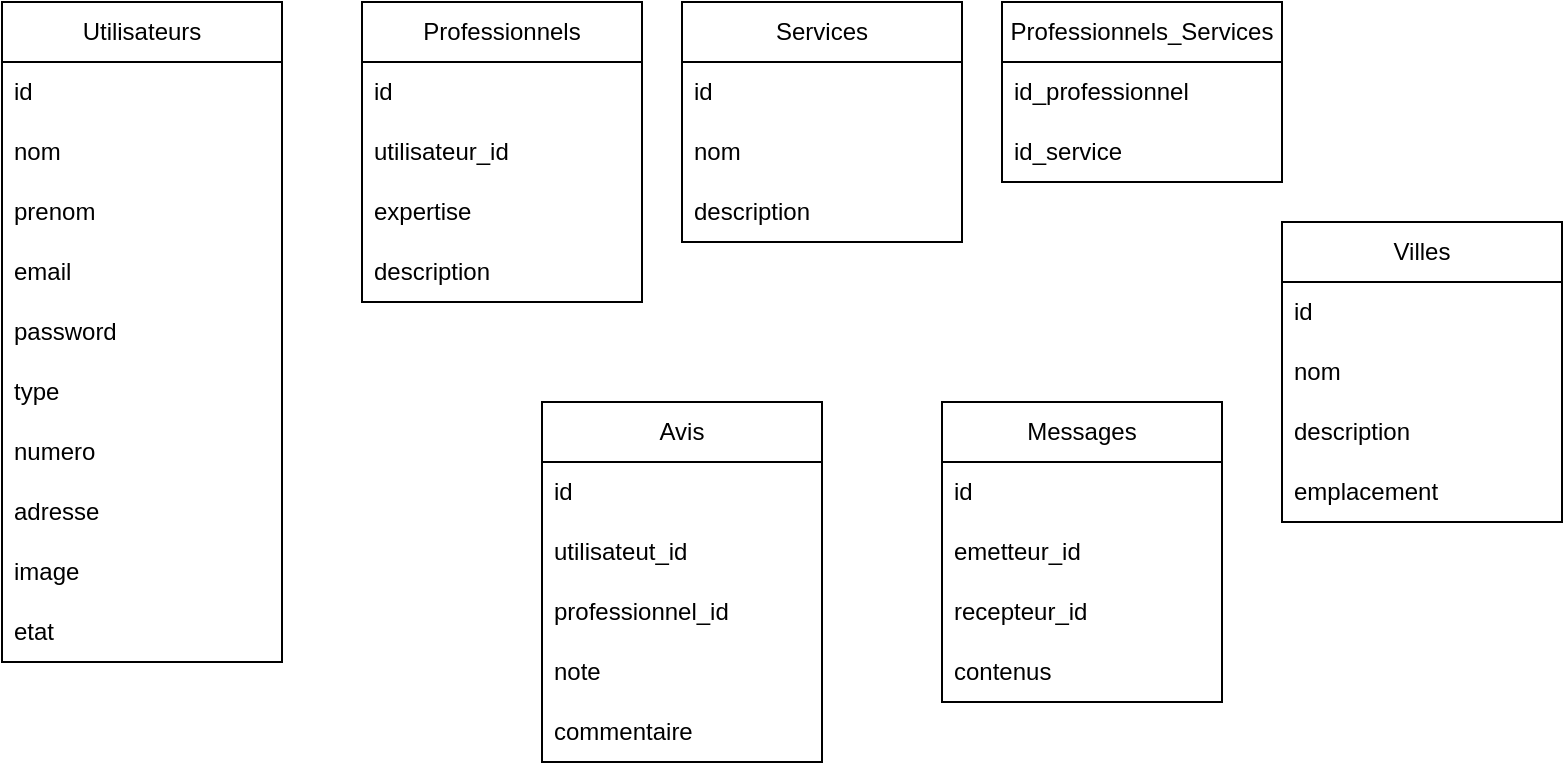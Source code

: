 <mxfile version="24.8.4">
  <diagram id="C5RBs43oDa-KdzZeNtuy" name="Page-1">
    <mxGraphModel dx="880" dy="513" grid="1" gridSize="10" guides="1" tooltips="1" connect="1" arrows="1" fold="1" page="1" pageScale="1" pageWidth="827" pageHeight="1169" math="0" shadow="0">
      <root>
        <mxCell id="WIyWlLk6GJQsqaUBKTNV-0" />
        <mxCell id="WIyWlLk6GJQsqaUBKTNV-1" parent="WIyWlLk6GJQsqaUBKTNV-0" />
        <mxCell id="jJBPsTaTsa50wlAw00ql-0" value="Utilisateurs" style="swimlane;fontStyle=0;childLayout=stackLayout;horizontal=1;startSize=30;horizontalStack=0;resizeParent=1;resizeParentMax=0;resizeLast=0;collapsible=1;marginBottom=0;whiteSpace=wrap;html=1;" vertex="1" parent="WIyWlLk6GJQsqaUBKTNV-1">
          <mxGeometry x="30" y="80" width="140" height="330" as="geometry" />
        </mxCell>
        <mxCell id="jJBPsTaTsa50wlAw00ql-1" value="id" style="text;strokeColor=none;fillColor=none;align=left;verticalAlign=middle;spacingLeft=4;spacingRight=4;overflow=hidden;points=[[0,0.5],[1,0.5]];portConstraint=eastwest;rotatable=0;whiteSpace=wrap;html=1;" vertex="1" parent="jJBPsTaTsa50wlAw00ql-0">
          <mxGeometry y="30" width="140" height="30" as="geometry" />
        </mxCell>
        <mxCell id="jJBPsTaTsa50wlAw00ql-2" value="nom" style="text;strokeColor=none;fillColor=none;align=left;verticalAlign=middle;spacingLeft=4;spacingRight=4;overflow=hidden;points=[[0,0.5],[1,0.5]];portConstraint=eastwest;rotatable=0;whiteSpace=wrap;html=1;" vertex="1" parent="jJBPsTaTsa50wlAw00ql-0">
          <mxGeometry y="60" width="140" height="30" as="geometry" />
        </mxCell>
        <mxCell id="jJBPsTaTsa50wlAw00ql-3" value="prenom" style="text;strokeColor=none;fillColor=none;align=left;verticalAlign=middle;spacingLeft=4;spacingRight=4;overflow=hidden;points=[[0,0.5],[1,0.5]];portConstraint=eastwest;rotatable=0;whiteSpace=wrap;html=1;" vertex="1" parent="jJBPsTaTsa50wlAw00ql-0">
          <mxGeometry y="90" width="140" height="30" as="geometry" />
        </mxCell>
        <mxCell id="jJBPsTaTsa50wlAw00ql-4" value="email" style="text;strokeColor=none;fillColor=none;align=left;verticalAlign=middle;spacingLeft=4;spacingRight=4;overflow=hidden;points=[[0,0.5],[1,0.5]];portConstraint=eastwest;rotatable=0;whiteSpace=wrap;html=1;" vertex="1" parent="jJBPsTaTsa50wlAw00ql-0">
          <mxGeometry y="120" width="140" height="30" as="geometry" />
        </mxCell>
        <mxCell id="jJBPsTaTsa50wlAw00ql-5" value="password" style="text;strokeColor=none;fillColor=none;align=left;verticalAlign=middle;spacingLeft=4;spacingRight=4;overflow=hidden;points=[[0,0.5],[1,0.5]];portConstraint=eastwest;rotatable=0;whiteSpace=wrap;html=1;" vertex="1" parent="jJBPsTaTsa50wlAw00ql-0">
          <mxGeometry y="150" width="140" height="30" as="geometry" />
        </mxCell>
        <mxCell id="jJBPsTaTsa50wlAw00ql-6" value="type" style="text;strokeColor=none;fillColor=none;align=left;verticalAlign=middle;spacingLeft=4;spacingRight=4;overflow=hidden;points=[[0,0.5],[1,0.5]];portConstraint=eastwest;rotatable=0;whiteSpace=wrap;html=1;" vertex="1" parent="jJBPsTaTsa50wlAw00ql-0">
          <mxGeometry y="180" width="140" height="30" as="geometry" />
        </mxCell>
        <mxCell id="jJBPsTaTsa50wlAw00ql-7" value="numero" style="text;strokeColor=none;fillColor=none;align=left;verticalAlign=middle;spacingLeft=4;spacingRight=4;overflow=hidden;points=[[0,0.5],[1,0.5]];portConstraint=eastwest;rotatable=0;whiteSpace=wrap;html=1;" vertex="1" parent="jJBPsTaTsa50wlAw00ql-0">
          <mxGeometry y="210" width="140" height="30" as="geometry" />
        </mxCell>
        <mxCell id="jJBPsTaTsa50wlAw00ql-8" value="adresse" style="text;strokeColor=none;fillColor=none;align=left;verticalAlign=middle;spacingLeft=4;spacingRight=4;overflow=hidden;points=[[0,0.5],[1,0.5]];portConstraint=eastwest;rotatable=0;whiteSpace=wrap;html=1;" vertex="1" parent="jJBPsTaTsa50wlAw00ql-0">
          <mxGeometry y="240" width="140" height="30" as="geometry" />
        </mxCell>
        <mxCell id="jJBPsTaTsa50wlAw00ql-9" value="image" style="text;strokeColor=none;fillColor=none;align=left;verticalAlign=middle;spacingLeft=4;spacingRight=4;overflow=hidden;points=[[0,0.5],[1,0.5]];portConstraint=eastwest;rotatable=0;whiteSpace=wrap;html=1;" vertex="1" parent="jJBPsTaTsa50wlAw00ql-0">
          <mxGeometry y="270" width="140" height="30" as="geometry" />
        </mxCell>
        <mxCell id="jJBPsTaTsa50wlAw00ql-10" value="etat" style="text;strokeColor=none;fillColor=none;align=left;verticalAlign=middle;spacingLeft=4;spacingRight=4;overflow=hidden;points=[[0,0.5],[1,0.5]];portConstraint=eastwest;rotatable=0;whiteSpace=wrap;html=1;" vertex="1" parent="jJBPsTaTsa50wlAw00ql-0">
          <mxGeometry y="300" width="140" height="30" as="geometry" />
        </mxCell>
        <mxCell id="jJBPsTaTsa50wlAw00ql-11" value="Professionnels" style="swimlane;fontStyle=0;childLayout=stackLayout;horizontal=1;startSize=30;horizontalStack=0;resizeParent=1;resizeParentMax=0;resizeLast=0;collapsible=1;marginBottom=0;whiteSpace=wrap;html=1;" vertex="1" parent="WIyWlLk6GJQsqaUBKTNV-1">
          <mxGeometry x="210" y="80" width="140" height="150" as="geometry" />
        </mxCell>
        <mxCell id="jJBPsTaTsa50wlAw00ql-12" value="id" style="text;strokeColor=none;fillColor=none;align=left;verticalAlign=middle;spacingLeft=4;spacingRight=4;overflow=hidden;points=[[0,0.5],[1,0.5]];portConstraint=eastwest;rotatable=0;whiteSpace=wrap;html=1;" vertex="1" parent="jJBPsTaTsa50wlAw00ql-11">
          <mxGeometry y="30" width="140" height="30" as="geometry" />
        </mxCell>
        <mxCell id="jJBPsTaTsa50wlAw00ql-13" value="utilisateur_id" style="text;strokeColor=none;fillColor=none;align=left;verticalAlign=middle;spacingLeft=4;spacingRight=4;overflow=hidden;points=[[0,0.5],[1,0.5]];portConstraint=eastwest;rotatable=0;whiteSpace=wrap;html=1;" vertex="1" parent="jJBPsTaTsa50wlAw00ql-11">
          <mxGeometry y="60" width="140" height="30" as="geometry" />
        </mxCell>
        <mxCell id="jJBPsTaTsa50wlAw00ql-14" value="expertise" style="text;strokeColor=none;fillColor=none;align=left;verticalAlign=middle;spacingLeft=4;spacingRight=4;overflow=hidden;points=[[0,0.5],[1,0.5]];portConstraint=eastwest;rotatable=0;whiteSpace=wrap;html=1;" vertex="1" parent="jJBPsTaTsa50wlAw00ql-11">
          <mxGeometry y="90" width="140" height="30" as="geometry" />
        </mxCell>
        <mxCell id="jJBPsTaTsa50wlAw00ql-15" value="description" style="text;strokeColor=none;fillColor=none;align=left;verticalAlign=middle;spacingLeft=4;spacingRight=4;overflow=hidden;points=[[0,0.5],[1,0.5]];portConstraint=eastwest;rotatable=0;whiteSpace=wrap;html=1;" vertex="1" parent="jJBPsTaTsa50wlAw00ql-11">
          <mxGeometry y="120" width="140" height="30" as="geometry" />
        </mxCell>
        <mxCell id="jJBPsTaTsa50wlAw00ql-18" value="Services" style="swimlane;fontStyle=0;childLayout=stackLayout;horizontal=1;startSize=30;horizontalStack=0;resizeParent=1;resizeParentMax=0;resizeLast=0;collapsible=1;marginBottom=0;whiteSpace=wrap;html=1;" vertex="1" parent="WIyWlLk6GJQsqaUBKTNV-1">
          <mxGeometry x="370" y="80" width="140" height="120" as="geometry" />
        </mxCell>
        <mxCell id="jJBPsTaTsa50wlAw00ql-19" value="id" style="text;strokeColor=none;fillColor=none;align=left;verticalAlign=middle;spacingLeft=4;spacingRight=4;overflow=hidden;points=[[0,0.5],[1,0.5]];portConstraint=eastwest;rotatable=0;whiteSpace=wrap;html=1;" vertex="1" parent="jJBPsTaTsa50wlAw00ql-18">
          <mxGeometry y="30" width="140" height="30" as="geometry" />
        </mxCell>
        <mxCell id="jJBPsTaTsa50wlAw00ql-20" value="nom" style="text;strokeColor=none;fillColor=none;align=left;verticalAlign=middle;spacingLeft=4;spacingRight=4;overflow=hidden;points=[[0,0.5],[1,0.5]];portConstraint=eastwest;rotatable=0;whiteSpace=wrap;html=1;" vertex="1" parent="jJBPsTaTsa50wlAw00ql-18">
          <mxGeometry y="60" width="140" height="30" as="geometry" />
        </mxCell>
        <mxCell id="jJBPsTaTsa50wlAw00ql-21" value="description" style="text;strokeColor=none;fillColor=none;align=left;verticalAlign=middle;spacingLeft=4;spacingRight=4;overflow=hidden;points=[[0,0.5],[1,0.5]];portConstraint=eastwest;rotatable=0;whiteSpace=wrap;html=1;" vertex="1" parent="jJBPsTaTsa50wlAw00ql-18">
          <mxGeometry y="90" width="140" height="30" as="geometry" />
        </mxCell>
        <mxCell id="jJBPsTaTsa50wlAw00ql-22" value="Professionnels_Services" style="swimlane;fontStyle=0;childLayout=stackLayout;horizontal=1;startSize=30;horizontalStack=0;resizeParent=1;resizeParentMax=0;resizeLast=0;collapsible=1;marginBottom=0;whiteSpace=wrap;html=1;" vertex="1" parent="WIyWlLk6GJQsqaUBKTNV-1">
          <mxGeometry x="530" y="80" width="140" height="90" as="geometry" />
        </mxCell>
        <mxCell id="jJBPsTaTsa50wlAw00ql-23" value="id_professionnel" style="text;strokeColor=none;fillColor=none;align=left;verticalAlign=middle;spacingLeft=4;spacingRight=4;overflow=hidden;points=[[0,0.5],[1,0.5]];portConstraint=eastwest;rotatable=0;whiteSpace=wrap;html=1;" vertex="1" parent="jJBPsTaTsa50wlAw00ql-22">
          <mxGeometry y="30" width="140" height="30" as="geometry" />
        </mxCell>
        <mxCell id="jJBPsTaTsa50wlAw00ql-24" value="id_service" style="text;strokeColor=none;fillColor=none;align=left;verticalAlign=middle;spacingLeft=4;spacingRight=4;overflow=hidden;points=[[0,0.5],[1,0.5]];portConstraint=eastwest;rotatable=0;whiteSpace=wrap;html=1;" vertex="1" parent="jJBPsTaTsa50wlAw00ql-22">
          <mxGeometry y="60" width="140" height="30" as="geometry" />
        </mxCell>
        <mxCell id="jJBPsTaTsa50wlAw00ql-26" value="Avis" style="swimlane;fontStyle=0;childLayout=stackLayout;horizontal=1;startSize=30;horizontalStack=0;resizeParent=1;resizeParentMax=0;resizeLast=0;collapsible=1;marginBottom=0;whiteSpace=wrap;html=1;" vertex="1" parent="WIyWlLk6GJQsqaUBKTNV-1">
          <mxGeometry x="300" y="280" width="140" height="180" as="geometry" />
        </mxCell>
        <mxCell id="jJBPsTaTsa50wlAw00ql-27" value="id" style="text;strokeColor=none;fillColor=none;align=left;verticalAlign=middle;spacingLeft=4;spacingRight=4;overflow=hidden;points=[[0,0.5],[1,0.5]];portConstraint=eastwest;rotatable=0;whiteSpace=wrap;html=1;" vertex="1" parent="jJBPsTaTsa50wlAw00ql-26">
          <mxGeometry y="30" width="140" height="30" as="geometry" />
        </mxCell>
        <mxCell id="jJBPsTaTsa50wlAw00ql-28" value="utilisateut_id" style="text;strokeColor=none;fillColor=none;align=left;verticalAlign=middle;spacingLeft=4;spacingRight=4;overflow=hidden;points=[[0,0.5],[1,0.5]];portConstraint=eastwest;rotatable=0;whiteSpace=wrap;html=1;" vertex="1" parent="jJBPsTaTsa50wlAw00ql-26">
          <mxGeometry y="60" width="140" height="30" as="geometry" />
        </mxCell>
        <mxCell id="jJBPsTaTsa50wlAw00ql-29" value="professionnel_id" style="text;strokeColor=none;fillColor=none;align=left;verticalAlign=middle;spacingLeft=4;spacingRight=4;overflow=hidden;points=[[0,0.5],[1,0.5]];portConstraint=eastwest;rotatable=0;whiteSpace=wrap;html=1;" vertex="1" parent="jJBPsTaTsa50wlAw00ql-26">
          <mxGeometry y="90" width="140" height="30" as="geometry" />
        </mxCell>
        <mxCell id="jJBPsTaTsa50wlAw00ql-30" value="note" style="text;strokeColor=none;fillColor=none;align=left;verticalAlign=middle;spacingLeft=4;spacingRight=4;overflow=hidden;points=[[0,0.5],[1,0.5]];portConstraint=eastwest;rotatable=0;whiteSpace=wrap;html=1;" vertex="1" parent="jJBPsTaTsa50wlAw00ql-26">
          <mxGeometry y="120" width="140" height="30" as="geometry" />
        </mxCell>
        <mxCell id="jJBPsTaTsa50wlAw00ql-31" value="commentaire" style="text;strokeColor=none;fillColor=none;align=left;verticalAlign=middle;spacingLeft=4;spacingRight=4;overflow=hidden;points=[[0,0.5],[1,0.5]];portConstraint=eastwest;rotatable=0;whiteSpace=wrap;html=1;" vertex="1" parent="jJBPsTaTsa50wlAw00ql-26">
          <mxGeometry y="150" width="140" height="30" as="geometry" />
        </mxCell>
        <mxCell id="jJBPsTaTsa50wlAw00ql-33" value="Messages" style="swimlane;fontStyle=0;childLayout=stackLayout;horizontal=1;startSize=30;horizontalStack=0;resizeParent=1;resizeParentMax=0;resizeLast=0;collapsible=1;marginBottom=0;whiteSpace=wrap;html=1;" vertex="1" parent="WIyWlLk6GJQsqaUBKTNV-1">
          <mxGeometry x="500" y="280" width="140" height="150" as="geometry" />
        </mxCell>
        <mxCell id="jJBPsTaTsa50wlAw00ql-34" value="id" style="text;strokeColor=none;fillColor=none;align=left;verticalAlign=middle;spacingLeft=4;spacingRight=4;overflow=hidden;points=[[0,0.5],[1,0.5]];portConstraint=eastwest;rotatable=0;whiteSpace=wrap;html=1;" vertex="1" parent="jJBPsTaTsa50wlAw00ql-33">
          <mxGeometry y="30" width="140" height="30" as="geometry" />
        </mxCell>
        <mxCell id="jJBPsTaTsa50wlAw00ql-35" value="emetteur_id" style="text;strokeColor=none;fillColor=none;align=left;verticalAlign=middle;spacingLeft=4;spacingRight=4;overflow=hidden;points=[[0,0.5],[1,0.5]];portConstraint=eastwest;rotatable=0;whiteSpace=wrap;html=1;" vertex="1" parent="jJBPsTaTsa50wlAw00ql-33">
          <mxGeometry y="60" width="140" height="30" as="geometry" />
        </mxCell>
        <mxCell id="jJBPsTaTsa50wlAw00ql-36" value="recepteur_id" style="text;strokeColor=none;fillColor=none;align=left;verticalAlign=middle;spacingLeft=4;spacingRight=4;overflow=hidden;points=[[0,0.5],[1,0.5]];portConstraint=eastwest;rotatable=0;whiteSpace=wrap;html=1;" vertex="1" parent="jJBPsTaTsa50wlAw00ql-33">
          <mxGeometry y="90" width="140" height="30" as="geometry" />
        </mxCell>
        <mxCell id="jJBPsTaTsa50wlAw00ql-37" value="contenus" style="text;strokeColor=none;fillColor=none;align=left;verticalAlign=middle;spacingLeft=4;spacingRight=4;overflow=hidden;points=[[0,0.5],[1,0.5]];portConstraint=eastwest;rotatable=0;whiteSpace=wrap;html=1;" vertex="1" parent="jJBPsTaTsa50wlAw00ql-33">
          <mxGeometry y="120" width="140" height="30" as="geometry" />
        </mxCell>
        <mxCell id="jJBPsTaTsa50wlAw00ql-40" value="Villes" style="swimlane;fontStyle=0;childLayout=stackLayout;horizontal=1;startSize=30;horizontalStack=0;resizeParent=1;resizeParentMax=0;resizeLast=0;collapsible=1;marginBottom=0;whiteSpace=wrap;html=1;" vertex="1" parent="WIyWlLk6GJQsqaUBKTNV-1">
          <mxGeometry x="670" y="190" width="140" height="150" as="geometry" />
        </mxCell>
        <mxCell id="jJBPsTaTsa50wlAw00ql-41" value="id" style="text;strokeColor=none;fillColor=none;align=left;verticalAlign=middle;spacingLeft=4;spacingRight=4;overflow=hidden;points=[[0,0.5],[1,0.5]];portConstraint=eastwest;rotatable=0;whiteSpace=wrap;html=1;" vertex="1" parent="jJBPsTaTsa50wlAw00ql-40">
          <mxGeometry y="30" width="140" height="30" as="geometry" />
        </mxCell>
        <mxCell id="jJBPsTaTsa50wlAw00ql-42" value="nom" style="text;strokeColor=none;fillColor=none;align=left;verticalAlign=middle;spacingLeft=4;spacingRight=4;overflow=hidden;points=[[0,0.5],[1,0.5]];portConstraint=eastwest;rotatable=0;whiteSpace=wrap;html=1;" vertex="1" parent="jJBPsTaTsa50wlAw00ql-40">
          <mxGeometry y="60" width="140" height="30" as="geometry" />
        </mxCell>
        <mxCell id="jJBPsTaTsa50wlAw00ql-43" value="description" style="text;strokeColor=none;fillColor=none;align=left;verticalAlign=middle;spacingLeft=4;spacingRight=4;overflow=hidden;points=[[0,0.5],[1,0.5]];portConstraint=eastwest;rotatable=0;whiteSpace=wrap;html=1;" vertex="1" parent="jJBPsTaTsa50wlAw00ql-40">
          <mxGeometry y="90" width="140" height="30" as="geometry" />
        </mxCell>
        <mxCell id="jJBPsTaTsa50wlAw00ql-44" value="emplacement" style="text;strokeColor=none;fillColor=none;align=left;verticalAlign=middle;spacingLeft=4;spacingRight=4;overflow=hidden;points=[[0,0.5],[1,0.5]];portConstraint=eastwest;rotatable=0;whiteSpace=wrap;html=1;" vertex="1" parent="jJBPsTaTsa50wlAw00ql-40">
          <mxGeometry y="120" width="140" height="30" as="geometry" />
        </mxCell>
      </root>
    </mxGraphModel>
  </diagram>
</mxfile>
